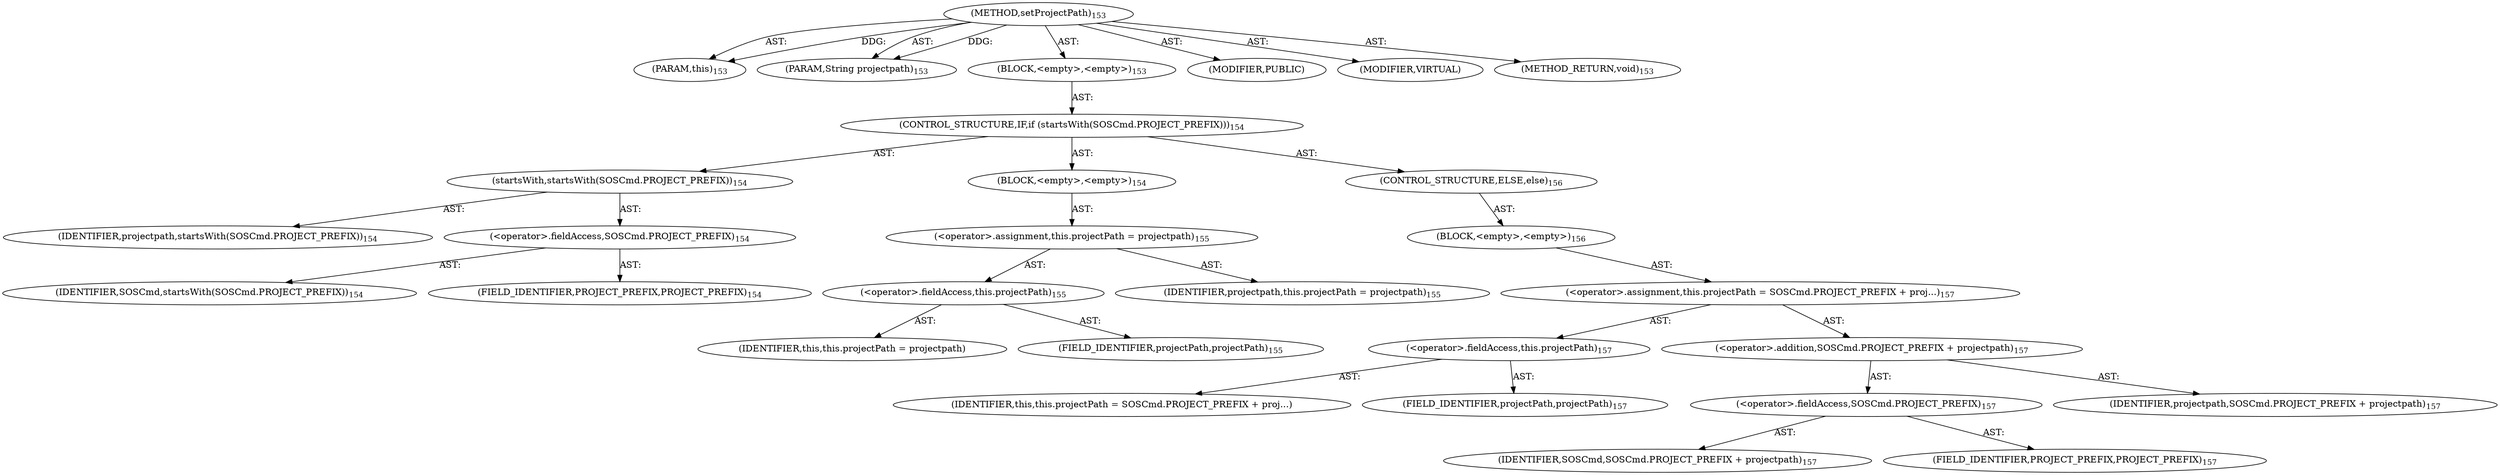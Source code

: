 digraph "setProjectPath" {  
"111669149701" [label = <(METHOD,setProjectPath)<SUB>153</SUB>> ]
"115964117011" [label = <(PARAM,this)<SUB>153</SUB>> ]
"115964117012" [label = <(PARAM,String projectpath)<SUB>153</SUB>> ]
"25769803781" [label = <(BLOCK,&lt;empty&gt;,&lt;empty&gt;)<SUB>153</SUB>> ]
"47244640256" [label = <(CONTROL_STRUCTURE,IF,if (startsWith(SOSCmd.PROJECT_PREFIX)))<SUB>154</SUB>> ]
"30064771083" [label = <(startsWith,startsWith(SOSCmd.PROJECT_PREFIX))<SUB>154</SUB>> ]
"68719476783" [label = <(IDENTIFIER,projectpath,startsWith(SOSCmd.PROJECT_PREFIX))<SUB>154</SUB>> ]
"30064771084" [label = <(&lt;operator&gt;.fieldAccess,SOSCmd.PROJECT_PREFIX)<SUB>154</SUB>> ]
"68719476784" [label = <(IDENTIFIER,SOSCmd,startsWith(SOSCmd.PROJECT_PREFIX))<SUB>154</SUB>> ]
"55834574853" [label = <(FIELD_IDENTIFIER,PROJECT_PREFIX,PROJECT_PREFIX)<SUB>154</SUB>> ]
"25769803782" [label = <(BLOCK,&lt;empty&gt;,&lt;empty&gt;)<SUB>154</SUB>> ]
"30064771085" [label = <(&lt;operator&gt;.assignment,this.projectPath = projectpath)<SUB>155</SUB>> ]
"30064771086" [label = <(&lt;operator&gt;.fieldAccess,this.projectPath)<SUB>155</SUB>> ]
"68719476785" [label = <(IDENTIFIER,this,this.projectPath = projectpath)> ]
"55834574854" [label = <(FIELD_IDENTIFIER,projectPath,projectPath)<SUB>155</SUB>> ]
"68719476786" [label = <(IDENTIFIER,projectpath,this.projectPath = projectpath)<SUB>155</SUB>> ]
"47244640257" [label = <(CONTROL_STRUCTURE,ELSE,else)<SUB>156</SUB>> ]
"25769803783" [label = <(BLOCK,&lt;empty&gt;,&lt;empty&gt;)<SUB>156</SUB>> ]
"30064771087" [label = <(&lt;operator&gt;.assignment,this.projectPath = SOSCmd.PROJECT_PREFIX + proj...)<SUB>157</SUB>> ]
"30064771088" [label = <(&lt;operator&gt;.fieldAccess,this.projectPath)<SUB>157</SUB>> ]
"68719476787" [label = <(IDENTIFIER,this,this.projectPath = SOSCmd.PROJECT_PREFIX + proj...)> ]
"55834574855" [label = <(FIELD_IDENTIFIER,projectPath,projectPath)<SUB>157</SUB>> ]
"30064771089" [label = <(&lt;operator&gt;.addition,SOSCmd.PROJECT_PREFIX + projectpath)<SUB>157</SUB>> ]
"30064771090" [label = <(&lt;operator&gt;.fieldAccess,SOSCmd.PROJECT_PREFIX)<SUB>157</SUB>> ]
"68719476788" [label = <(IDENTIFIER,SOSCmd,SOSCmd.PROJECT_PREFIX + projectpath)<SUB>157</SUB>> ]
"55834574856" [label = <(FIELD_IDENTIFIER,PROJECT_PREFIX,PROJECT_PREFIX)<SUB>157</SUB>> ]
"68719476789" [label = <(IDENTIFIER,projectpath,SOSCmd.PROJECT_PREFIX + projectpath)<SUB>157</SUB>> ]
"133143986203" [label = <(MODIFIER,PUBLIC)> ]
"133143986204" [label = <(MODIFIER,VIRTUAL)> ]
"128849018885" [label = <(METHOD_RETURN,void)<SUB>153</SUB>> ]
  "111669149701" -> "115964117011"  [ label = "AST: "] 
  "111669149701" -> "115964117012"  [ label = "AST: "] 
  "111669149701" -> "25769803781"  [ label = "AST: "] 
  "111669149701" -> "133143986203"  [ label = "AST: "] 
  "111669149701" -> "133143986204"  [ label = "AST: "] 
  "111669149701" -> "128849018885"  [ label = "AST: "] 
  "25769803781" -> "47244640256"  [ label = "AST: "] 
  "47244640256" -> "30064771083"  [ label = "AST: "] 
  "47244640256" -> "25769803782"  [ label = "AST: "] 
  "47244640256" -> "47244640257"  [ label = "AST: "] 
  "30064771083" -> "68719476783"  [ label = "AST: "] 
  "30064771083" -> "30064771084"  [ label = "AST: "] 
  "30064771084" -> "68719476784"  [ label = "AST: "] 
  "30064771084" -> "55834574853"  [ label = "AST: "] 
  "25769803782" -> "30064771085"  [ label = "AST: "] 
  "30064771085" -> "30064771086"  [ label = "AST: "] 
  "30064771085" -> "68719476786"  [ label = "AST: "] 
  "30064771086" -> "68719476785"  [ label = "AST: "] 
  "30064771086" -> "55834574854"  [ label = "AST: "] 
  "47244640257" -> "25769803783"  [ label = "AST: "] 
  "25769803783" -> "30064771087"  [ label = "AST: "] 
  "30064771087" -> "30064771088"  [ label = "AST: "] 
  "30064771087" -> "30064771089"  [ label = "AST: "] 
  "30064771088" -> "68719476787"  [ label = "AST: "] 
  "30064771088" -> "55834574855"  [ label = "AST: "] 
  "30064771089" -> "30064771090"  [ label = "AST: "] 
  "30064771089" -> "68719476789"  [ label = "AST: "] 
  "30064771090" -> "68719476788"  [ label = "AST: "] 
  "30064771090" -> "55834574856"  [ label = "AST: "] 
  "111669149701" -> "115964117011"  [ label = "DDG: "] 
  "111669149701" -> "115964117012"  [ label = "DDG: "] 
}
